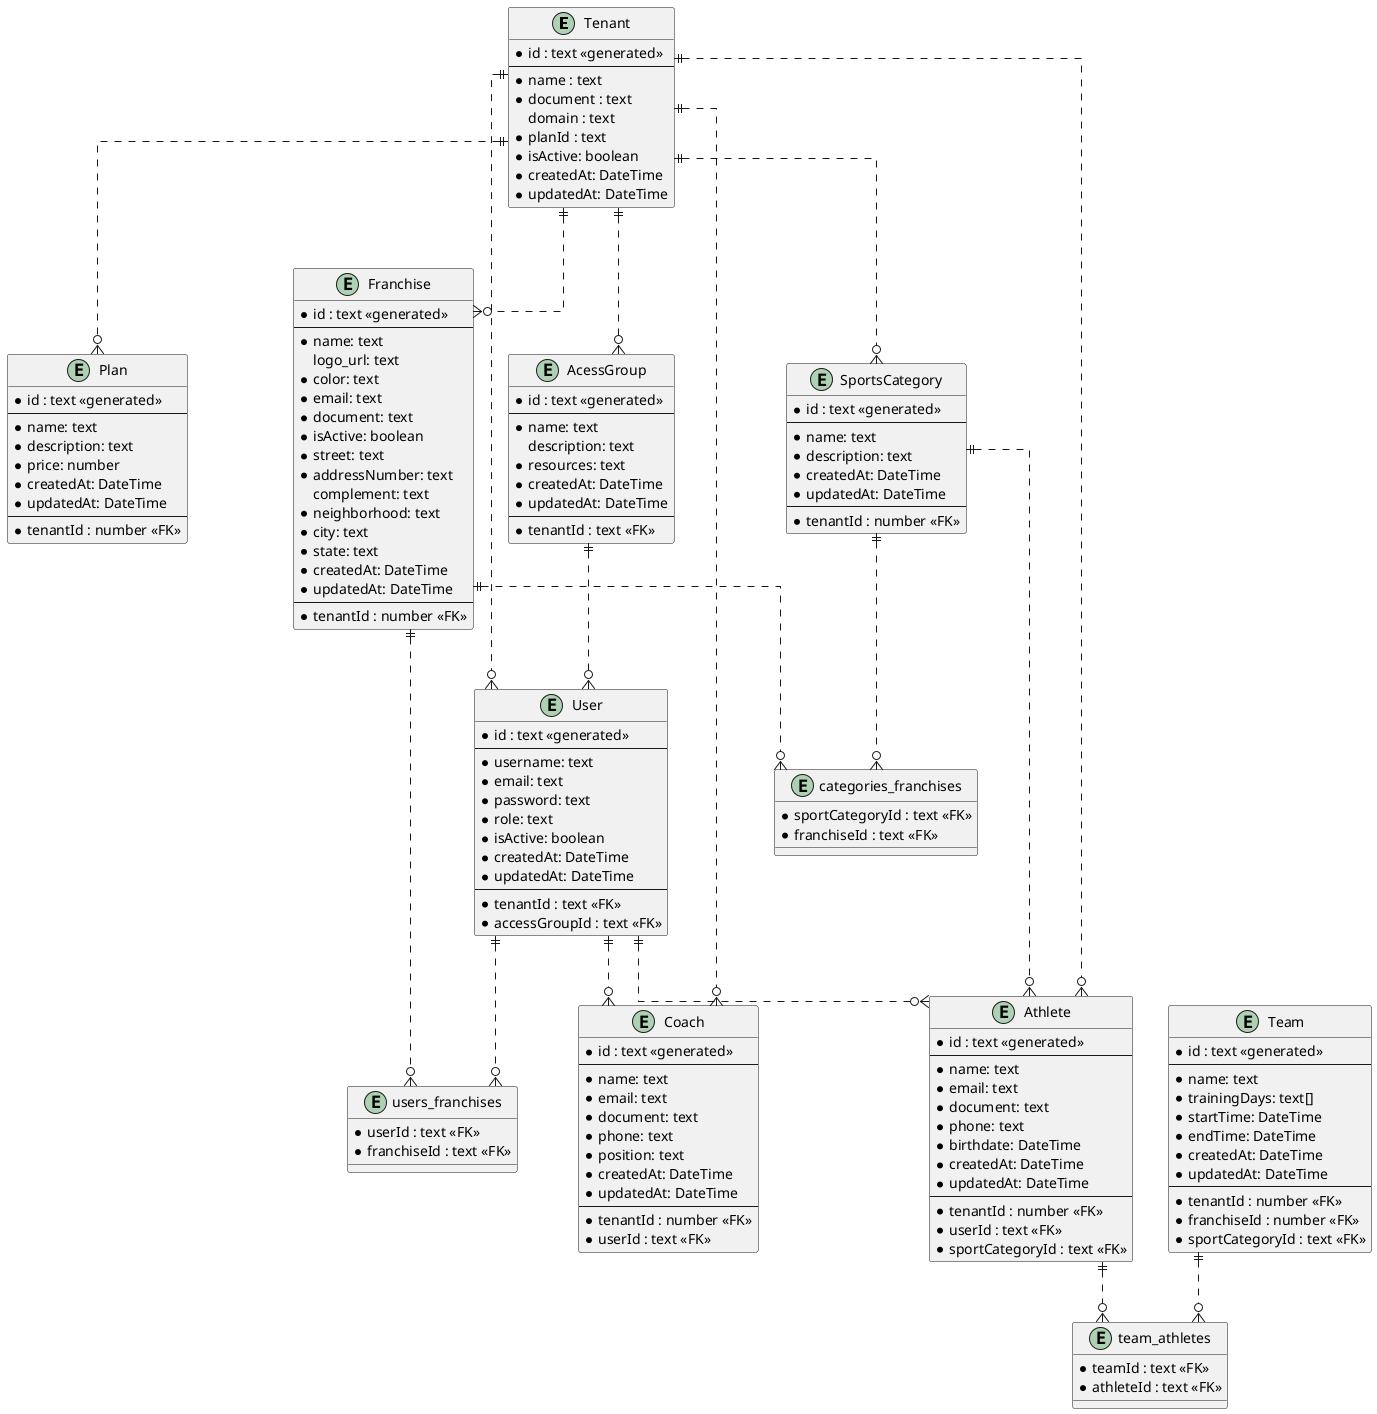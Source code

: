 @startuml

skinparam linetype ortho

entity "Tenant" as tenant {
  *id : text <<generated>>
  --
  *name : text
  *document : text
  domain : text
  *planId : text
  *isActive: boolean
  *createdAt: DateTime
  *updatedAt: DateTime
}

entity "Plan" as plan {
  *id : text <<generated>>
  --
  *name: text
  *description: text
  *price: number
  *createdAt: DateTime
  *updatedAt: DateTime
  --
  *tenantId : number <<FK>>
}

entity "Franchise" as franchise {
  *id : text <<generated>>
  --
  *name: text
  logo_url: text
  *color: text
  *email: text
  *document: text
  *isActive: boolean
  *street: text
  *addressNumber: text
  complement: text
  *neighborhood: text
  *city: text
  *state: text
  *createdAt: DateTime
  *updatedAt: DateTime
  --
  *tenantId : number <<FK>>
}

entity "User" as user {
  *id : text <<generated>>
  --
  *username: text
  *email: text
  *password: text
  *role: text
  *isActive: boolean
  *createdAt: DateTime
  *updatedAt: DateTime
  --
  *tenantId : text <<FK>>
  *accessGroupId : text <<FK>>
}

entity "AcessGroup" as accessGroup {
  *id : text <<generated>>
  --
  *name: text
  description: text
  *resources: text
  *createdAt: DateTime
  *updatedAt: DateTime
  --
  *tenantId : text <<FK>>
}

entity "users_franchises" as usersFranchises {
  *userId : text <<FK>>
  *franchiseId : text <<FK>>
}

entity "Coach" as coach {
  *id : text <<generated>>
  --
  *name: text
  *email: text
  *document: text
  *phone: text
  *position: text
  *createdAt: DateTime
  *updatedAt: DateTime
  --
  *tenantId : number <<FK>>
  *userId : text <<FK>>
}

entity "Athlete" as athlete {
  *id : text <<generated>>
  --
  *name: text
  *email: text
  *document: text
  *phone: text
  *birthdate: DateTime
  *createdAt: DateTime
  *updatedAt: DateTime
  --
  *tenantId : number <<FK>>
  *userId : text <<FK>>
  *sportCategoryId : text <<FK>>
}

entity "SportsCategory" as sportCategory {
  *id : text <<generated>>
  --
  *name: text
  *description: text
  *createdAt: DateTime
  *updatedAt: DateTime
  --
  *tenantId : number <<FK>>
}

entity "categories_franchises" as categorieFranchises {
  *sportCategoryId : text <<FK>>
  *franchiseId : text <<FK>>
}

entity "Team" as team {
  *id : text <<generated>>
  --
  *name: text
  *trainingDays: text[]
  *startTime: DateTime
  *endTime: DateTime
  *createdAt: DateTime
  *updatedAt: DateTime
  --
  *tenantId : number <<FK>>
  *franchiseId : number <<FK>>
  *sportCategoryId : text <<FK>>
}

entity "team_athletes" as teamAthletes {
  *teamId : text <<FK>>
  *athleteId : text <<FK>>
}


'' One to many relationships
tenant ||..o{ plan
tenant ||..o{ franchise
tenant ||..o{ coach
tenant ||..o{ user
tenant ||..o{ sportCategory
tenant ||..o{ athlete
tenant ||..o{ accessGroup

user ||..o{ athlete
user ||..o{ coach

sportCategory ||..o{ athlete

accessGroup ||..o{ user


'' Many to many relationships
user ||..o{ usersFranchises
franchise ||..o{ usersFranchises

franchise ||..o{ categorieFranchises
sportCategory ||..o{ categorieFranchises

athlete ||..o{ teamAthletes
team ||..o{ teamAthletes


@enduml